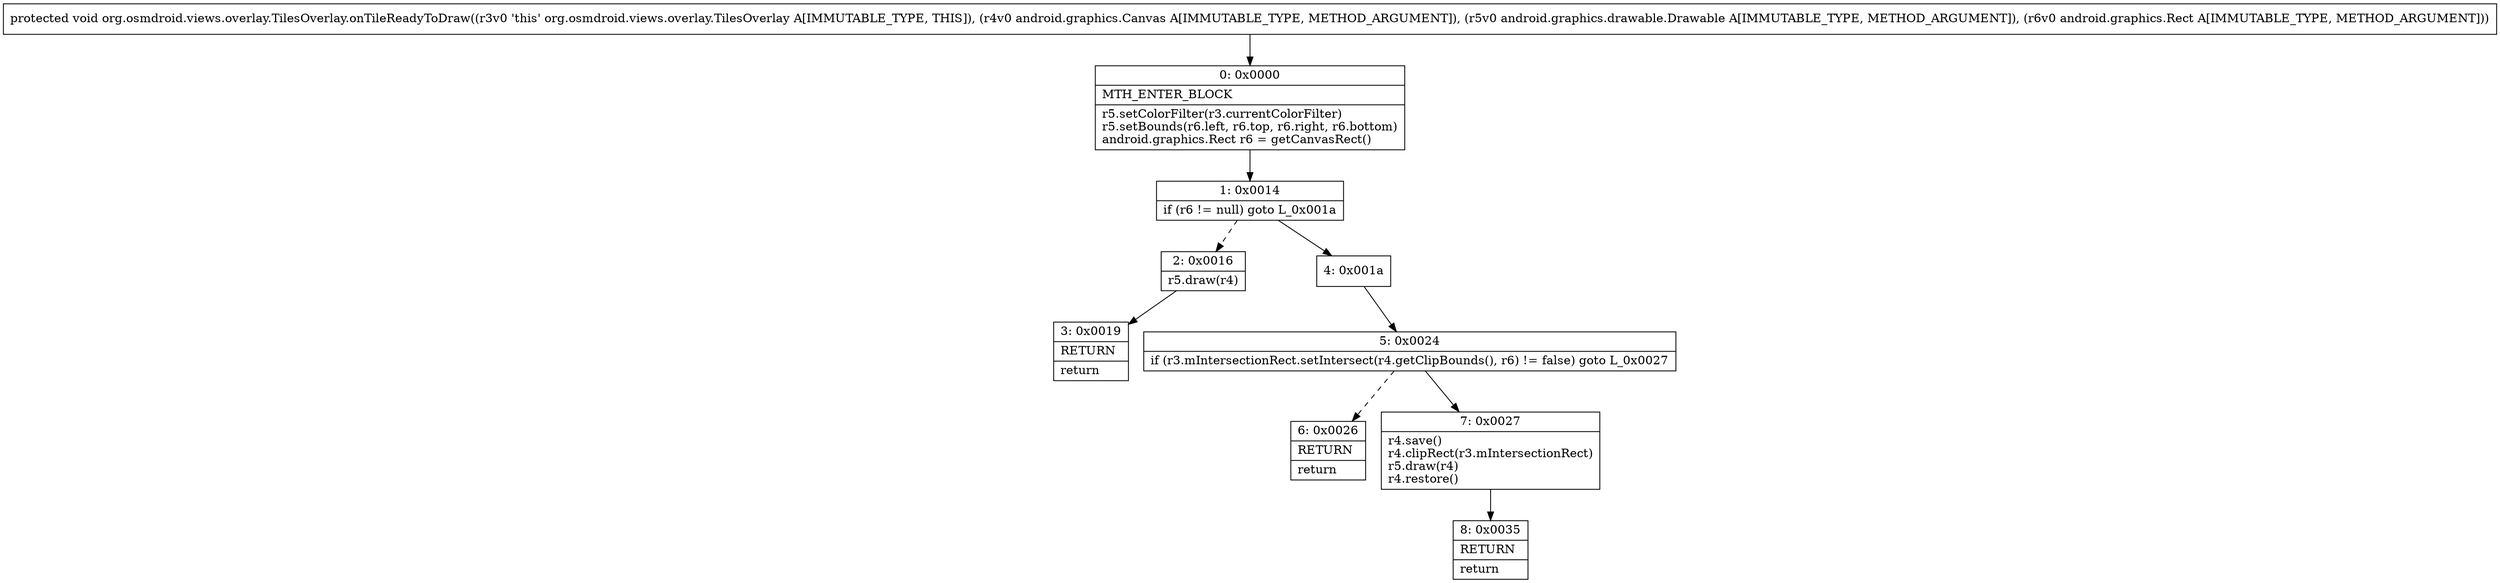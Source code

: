 digraph "CFG fororg.osmdroid.views.overlay.TilesOverlay.onTileReadyToDraw(Landroid\/graphics\/Canvas;Landroid\/graphics\/drawable\/Drawable;Landroid\/graphics\/Rect;)V" {
Node_0 [shape=record,label="{0\:\ 0x0000|MTH_ENTER_BLOCK\l|r5.setColorFilter(r3.currentColorFilter)\lr5.setBounds(r6.left, r6.top, r6.right, r6.bottom)\landroid.graphics.Rect r6 = getCanvasRect()\l}"];
Node_1 [shape=record,label="{1\:\ 0x0014|if (r6 != null) goto L_0x001a\l}"];
Node_2 [shape=record,label="{2\:\ 0x0016|r5.draw(r4)\l}"];
Node_3 [shape=record,label="{3\:\ 0x0019|RETURN\l|return\l}"];
Node_4 [shape=record,label="{4\:\ 0x001a}"];
Node_5 [shape=record,label="{5\:\ 0x0024|if (r3.mIntersectionRect.setIntersect(r4.getClipBounds(), r6) != false) goto L_0x0027\l}"];
Node_6 [shape=record,label="{6\:\ 0x0026|RETURN\l|return\l}"];
Node_7 [shape=record,label="{7\:\ 0x0027|r4.save()\lr4.clipRect(r3.mIntersectionRect)\lr5.draw(r4)\lr4.restore()\l}"];
Node_8 [shape=record,label="{8\:\ 0x0035|RETURN\l|return\l}"];
MethodNode[shape=record,label="{protected void org.osmdroid.views.overlay.TilesOverlay.onTileReadyToDraw((r3v0 'this' org.osmdroid.views.overlay.TilesOverlay A[IMMUTABLE_TYPE, THIS]), (r4v0 android.graphics.Canvas A[IMMUTABLE_TYPE, METHOD_ARGUMENT]), (r5v0 android.graphics.drawable.Drawable A[IMMUTABLE_TYPE, METHOD_ARGUMENT]), (r6v0 android.graphics.Rect A[IMMUTABLE_TYPE, METHOD_ARGUMENT])) }"];
MethodNode -> Node_0;
Node_0 -> Node_1;
Node_1 -> Node_2[style=dashed];
Node_1 -> Node_4;
Node_2 -> Node_3;
Node_4 -> Node_5;
Node_5 -> Node_6[style=dashed];
Node_5 -> Node_7;
Node_7 -> Node_8;
}


